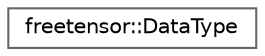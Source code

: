 digraph "Graphical Class Hierarchy"
{
 // LATEX_PDF_SIZE
  bgcolor="transparent";
  edge [fontname=Helvetica,fontsize=10,labelfontname=Helvetica,labelfontsize=10];
  node [fontname=Helvetica,fontsize=10,shape=box,height=0.2,width=0.4];
  rankdir="LR";
  Node0 [label="freetensor::DataType",height=0.2,width=0.4,color="grey40", fillcolor="white", style="filled",URL="$classfreetensor_1_1DataType.html",tooltip=" "];
}

